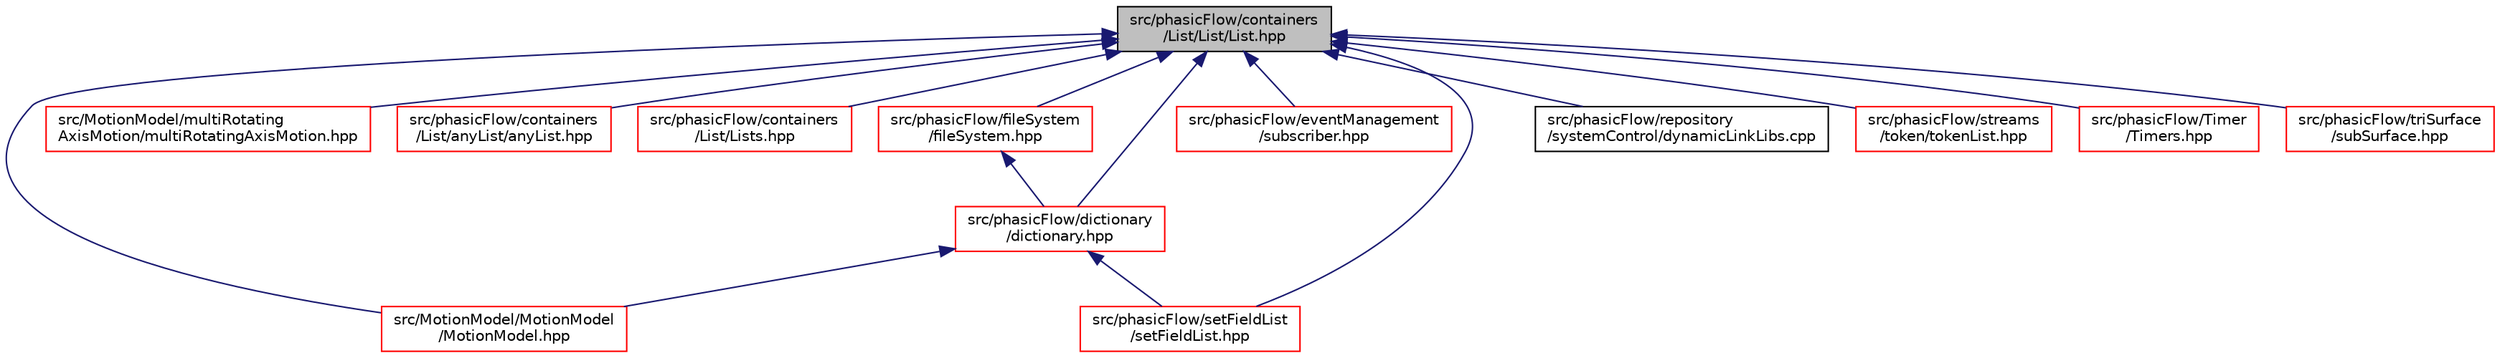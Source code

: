 digraph "src/phasicFlow/containers/List/List/List.hpp"
{
 // LATEX_PDF_SIZE
  edge [fontname="Helvetica",fontsize="10",labelfontname="Helvetica",labelfontsize="10"];
  node [fontname="Helvetica",fontsize="10",shape=record];
  Node1 [label="src/phasicFlow/containers\l/List/List/List.hpp",height=0.2,width=0.4,color="black", fillcolor="grey75", style="filled", fontcolor="black",tooltip=" "];
  Node1 -> Node2 [dir="back",color="midnightblue",fontsize="10",style="solid",fontname="Helvetica"];
  Node2 [label="src/MotionModel/MotionModel\l/MotionModel.hpp",height=0.2,width=0.4,color="red", fillcolor="white", style="filled",URL="$MotionModel_8hpp.html",tooltip=" "];
  Node1 -> Node19 [dir="back",color="midnightblue",fontsize="10",style="solid",fontname="Helvetica"];
  Node19 [label="src/MotionModel/multiRotating\lAxisMotion/multiRotatingAxisMotion.hpp",height=0.2,width=0.4,color="red", fillcolor="white", style="filled",URL="$multiRotatingAxisMotion_8hpp.html",tooltip=" "];
  Node1 -> Node22 [dir="back",color="midnightblue",fontsize="10",style="solid",fontname="Helvetica"];
  Node22 [label="src/phasicFlow/containers\l/List/anyList/anyList.hpp",height=0.2,width=0.4,color="red", fillcolor="white", style="filled",URL="$anyList_8hpp.html",tooltip=" "];
  Node1 -> Node130 [dir="back",color="midnightblue",fontsize="10",style="solid",fontname="Helvetica"];
  Node130 [label="src/phasicFlow/containers\l/List/Lists.hpp",height=0.2,width=0.4,color="red", fillcolor="white", style="filled",URL="$Lists_8hpp.html",tooltip=" "];
  Node1 -> Node180 [dir="back",color="midnightblue",fontsize="10",style="solid",fontname="Helvetica"];
  Node180 [label="src/phasicFlow/dictionary\l/dictionary.hpp",height=0.2,width=0.4,color="red", fillcolor="white", style="filled",URL="$dictionary_8hpp.html",tooltip=" "];
  Node180 -> Node2 [dir="back",color="midnightblue",fontsize="10",style="solid",fontname="Helvetica"];
  Node180 -> Node94 [dir="back",color="midnightblue",fontsize="10",style="solid",fontname="Helvetica"];
  Node94 [label="src/phasicFlow/setFieldList\l/setFieldList.hpp",height=0.2,width=0.4,color="red", fillcolor="white", style="filled",URL="$setFieldList_8hpp.html",tooltip=" "];
  Node1 -> Node294 [dir="back",color="midnightblue",fontsize="10",style="solid",fontname="Helvetica"];
  Node294 [label="src/phasicFlow/eventManagement\l/subscriber.hpp",height=0.2,width=0.4,color="red", fillcolor="white", style="filled",URL="$subscriber_8hpp.html",tooltip=" "];
  Node1 -> Node314 [dir="back",color="midnightblue",fontsize="10",style="solid",fontname="Helvetica"];
  Node314 [label="src/phasicFlow/fileSystem\l/fileSystem.hpp",height=0.2,width=0.4,color="red", fillcolor="white", style="filled",URL="$fileSystem_8hpp.html",tooltip=" "];
  Node314 -> Node180 [dir="back",color="midnightblue",fontsize="10",style="solid",fontname="Helvetica"];
  Node1 -> Node210 [dir="back",color="midnightblue",fontsize="10",style="solid",fontname="Helvetica"];
  Node210 [label="src/phasicFlow/repository\l/systemControl/dynamicLinkLibs.cpp",height=0.2,width=0.4,color="black", fillcolor="white", style="filled",URL="$dynamicLinkLibs_8cpp.html",tooltip=" "];
  Node1 -> Node94 [dir="back",color="midnightblue",fontsize="10",style="solid",fontname="Helvetica"];
  Node1 -> Node355 [dir="back",color="midnightblue",fontsize="10",style="solid",fontname="Helvetica"];
  Node355 [label="src/phasicFlow/streams\l/token/tokenList.hpp",height=0.2,width=0.4,color="red", fillcolor="white", style="filled",URL="$tokenList_8hpp.html",tooltip=" "];
  Node1 -> Node363 [dir="back",color="midnightblue",fontsize="10",style="solid",fontname="Helvetica"];
  Node363 [label="src/phasicFlow/Timer\l/Timers.hpp",height=0.2,width=0.4,color="red", fillcolor="white", style="filled",URL="$Timers_8hpp.html",tooltip=" "];
  Node1 -> Node367 [dir="back",color="midnightblue",fontsize="10",style="solid",fontname="Helvetica"];
  Node367 [label="src/phasicFlow/triSurface\l/subSurface.hpp",height=0.2,width=0.4,color="red", fillcolor="white", style="filled",URL="$subSurface_8hpp.html",tooltip=" "];
}
